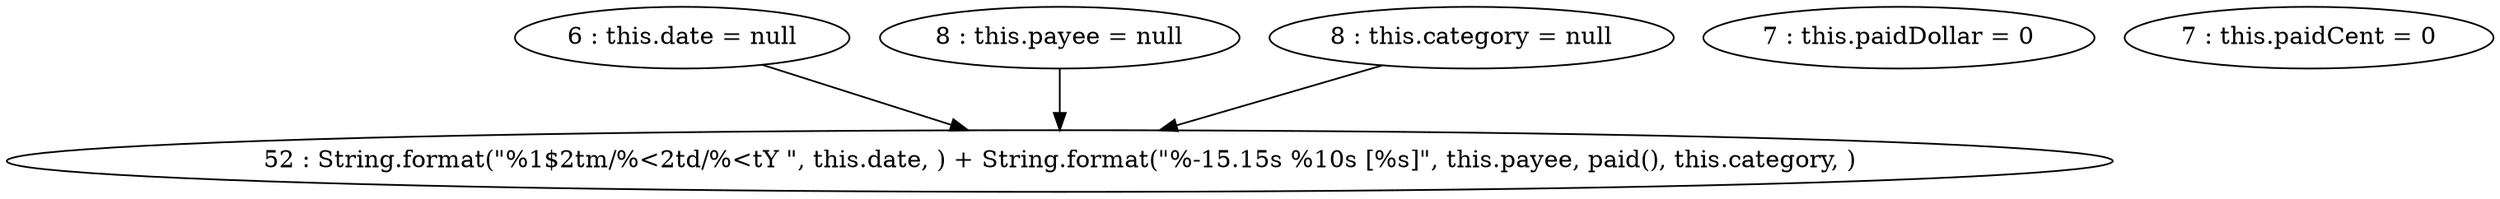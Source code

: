 digraph G {
"6 : this.date = null"
"6 : this.date = null" -> "52 : String.format(\"%1$2tm/%<2td/%<tY \", this.date, ) + String.format(\"%-15.15s %10s [%s]\", this.payee, paid(), this.category, )"
"7 : this.paidDollar = 0"
"7 : this.paidCent = 0"
"8 : this.payee = null"
"8 : this.payee = null" -> "52 : String.format(\"%1$2tm/%<2td/%<tY \", this.date, ) + String.format(\"%-15.15s %10s [%s]\", this.payee, paid(), this.category, )"
"8 : this.category = null"
"8 : this.category = null" -> "52 : String.format(\"%1$2tm/%<2td/%<tY \", this.date, ) + String.format(\"%-15.15s %10s [%s]\", this.payee, paid(), this.category, )"
"52 : String.format(\"%1$2tm/%<2td/%<tY \", this.date, ) + String.format(\"%-15.15s %10s [%s]\", this.payee, paid(), this.category, )"
}